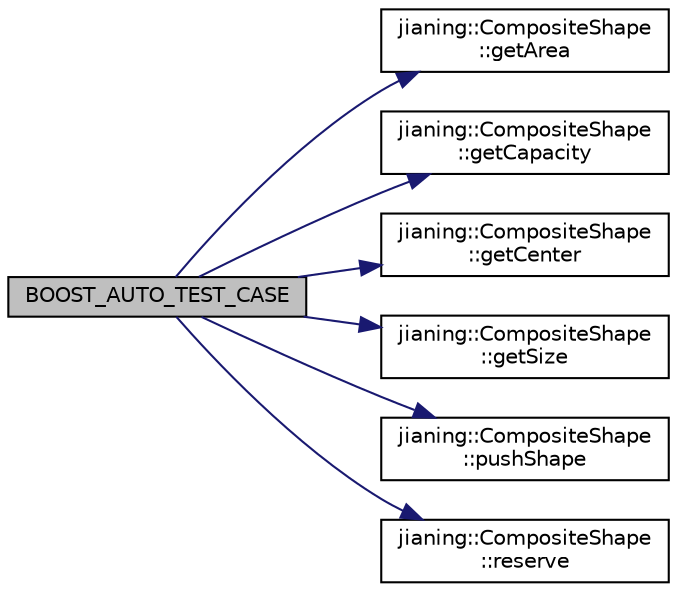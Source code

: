 digraph "BOOST_AUTO_TEST_CASE"
{
 // LATEX_PDF_SIZE
  edge [fontname="Helvetica",fontsize="10",labelfontname="Helvetica",labelfontsize="10"];
  node [fontname="Helvetica",fontsize="10",shape=record];
  rankdir="LR";
  Node1 [label="BOOST_AUTO_TEST_CASE",height=0.2,width=0.4,color="black", fillcolor="grey75", style="filled", fontcolor="black",tooltip=" "];
  Node1 -> Node2 [color="midnightblue",fontsize="10",style="solid",fontname="Helvetica"];
  Node2 [label="jianing::CompositeShape\l::getArea",height=0.2,width=0.4,color="black", fillcolor="white", style="filled",URL="$classjianing_1_1_composite_shape.html#aad7dabca6105b2c6db84c8dfb3264200",tooltip=" "];
  Node1 -> Node3 [color="midnightblue",fontsize="10",style="solid",fontname="Helvetica"];
  Node3 [label="jianing::CompositeShape\l::getCapacity",height=0.2,width=0.4,color="black", fillcolor="white", style="filled",URL="$classjianing_1_1_composite_shape.html#ae085622731609e17871e1afd68faa7d3",tooltip=" "];
  Node1 -> Node4 [color="midnightblue",fontsize="10",style="solid",fontname="Helvetica"];
  Node4 [label="jianing::CompositeShape\l::getCenter",height=0.2,width=0.4,color="black", fillcolor="white", style="filled",URL="$classjianing_1_1_composite_shape.html#afd9b5e4158236603ed0cc26383c8109e",tooltip=" "];
  Node1 -> Node5 [color="midnightblue",fontsize="10",style="solid",fontname="Helvetica"];
  Node5 [label="jianing::CompositeShape\l::getSize",height=0.2,width=0.4,color="black", fillcolor="white", style="filled",URL="$classjianing_1_1_composite_shape.html#abe7aec79495a5da0ab224d06ede006bf",tooltip=" "];
  Node1 -> Node6 [color="midnightblue",fontsize="10",style="solid",fontname="Helvetica"];
  Node6 [label="jianing::CompositeShape\l::pushShape",height=0.2,width=0.4,color="black", fillcolor="white", style="filled",URL="$classjianing_1_1_composite_shape.html#aec71c9f692ebd3ab7789382a633fa73f",tooltip=" "];
  Node1 -> Node7 [color="midnightblue",fontsize="10",style="solid",fontname="Helvetica"];
  Node7 [label="jianing::CompositeShape\l::reserve",height=0.2,width=0.4,color="black", fillcolor="white", style="filled",URL="$classjianing_1_1_composite_shape.html#a9001a34f42ad635cd314a0d670956f06",tooltip=" "];
}

